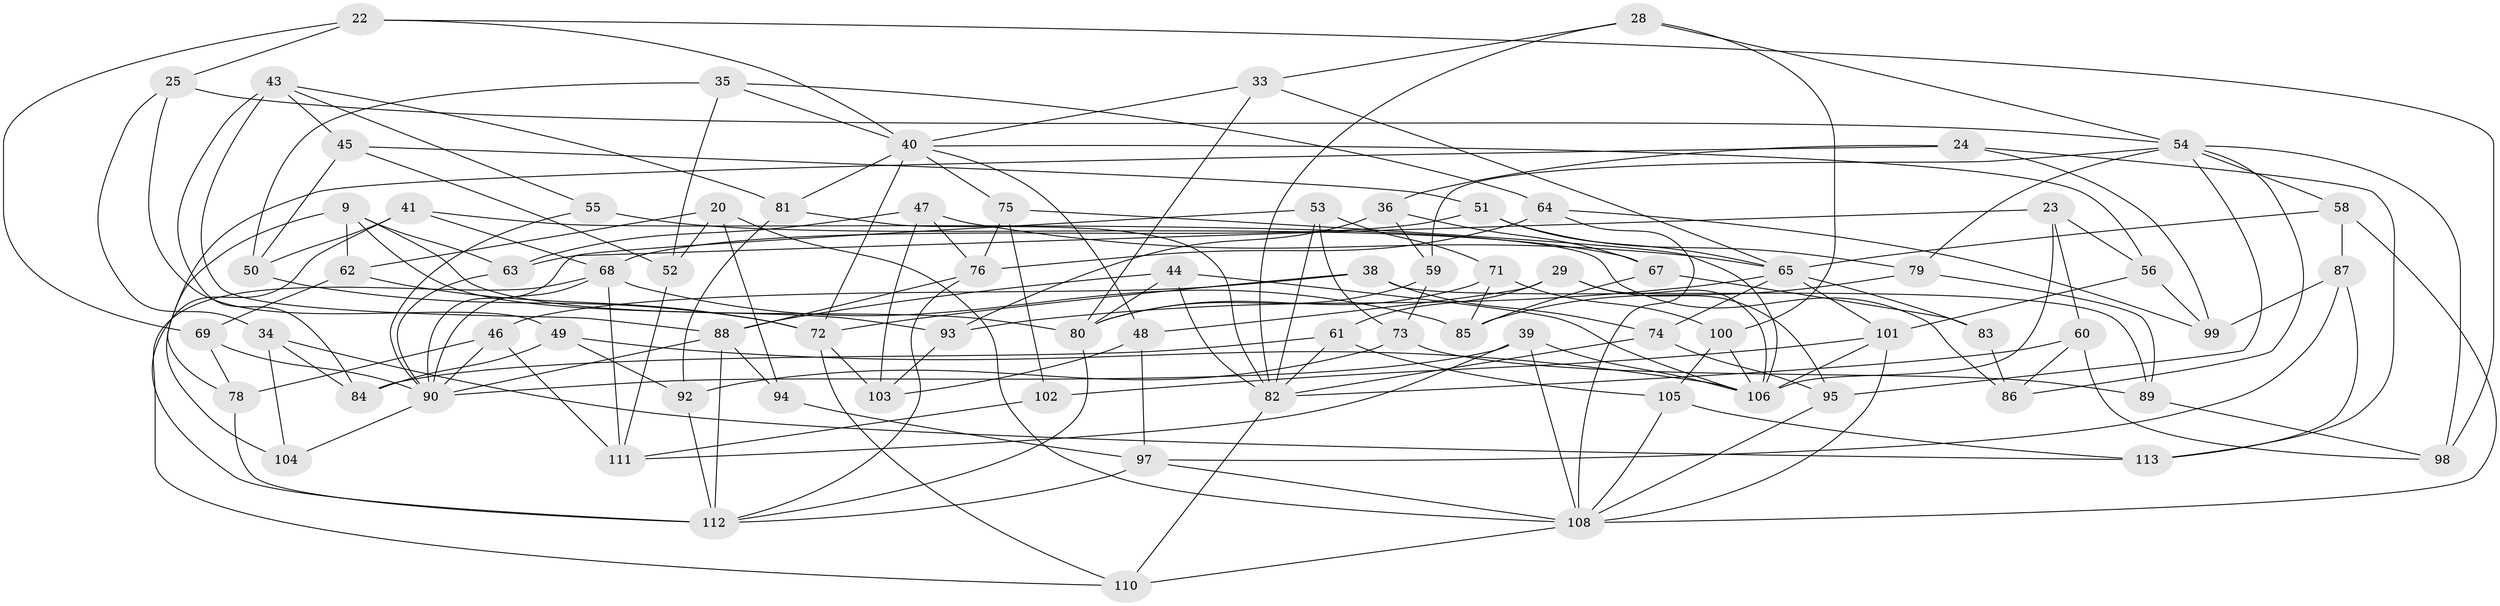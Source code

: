 // original degree distribution, {4: 1.0}
// Generated by graph-tools (version 1.1) at 2025/03/03/04/25 22:03:02]
// undirected, 79 vertices, 179 edges
graph export_dot {
graph [start="1"]
  node [color=gray90,style=filled];
  9 [super="+3"];
  20;
  22;
  23;
  24;
  25;
  28;
  29;
  33;
  34;
  35;
  36;
  38;
  39;
  40 [super="+8+26"];
  41 [super="+30"];
  43 [super="+31"];
  44;
  45;
  46;
  47;
  48;
  49;
  50;
  51;
  52;
  53;
  54 [super="+17"];
  55;
  56;
  58;
  59;
  60;
  61;
  62;
  63;
  64;
  65 [super="+5+42"];
  67 [super="+32"];
  68 [super="+27"];
  69;
  71;
  72 [super="+14"];
  73;
  74;
  75;
  76 [super="+70"];
  78;
  79;
  80 [super="+19"];
  81;
  82 [super="+21"];
  83;
  84;
  85;
  86;
  87;
  88 [super="+12+66"];
  89;
  90 [super="+16+57"];
  92;
  93;
  94;
  95;
  97 [super="+1"];
  98;
  99;
  100;
  101 [super="+37"];
  102;
  103;
  104;
  105;
  106 [super="+18+91"];
  108 [super="+96"];
  110 [super="+15"];
  111 [super="+109"];
  112 [super="+2+6+107"];
  113;
  9 -- 63;
  9 -- 104 [weight=2];
  9 -- 62;
  9 -- 80;
  9 -- 93;
  20 -- 94;
  20 -- 62;
  20 -- 52;
  20 -- 108;
  22 -- 25;
  22 -- 98;
  22 -- 69;
  22 -- 40;
  23 -- 63;
  23 -- 56;
  23 -- 60;
  23 -- 106;
  24 -- 99;
  24 -- 78;
  24 -- 113;
  24 -- 36;
  25 -- 34;
  25 -- 54;
  25 -- 49;
  28 -- 33;
  28 -- 100;
  28 -- 54;
  28 -- 82;
  29 -- 48;
  29 -- 61;
  29 -- 95;
  29 -- 106;
  33 -- 65;
  33 -- 40;
  33 -- 80;
  34 -- 84;
  34 -- 104;
  34 -- 113;
  35 -- 40;
  35 -- 50;
  35 -- 52;
  35 -- 64;
  36 -- 59;
  36 -- 93;
  36 -- 67;
  38 -- 46;
  38 -- 74;
  38 -- 89;
  38 -- 72;
  39 -- 90;
  39 -- 111;
  39 -- 108;
  39 -- 106;
  40 -- 56;
  40 -- 48;
  40 -- 81;
  40 -- 72;
  40 -- 75;
  41 -- 86;
  41 -- 112 [weight=3];
  41 -- 50;
  41 -- 68;
  43 -- 81;
  43 -- 55;
  43 -- 88 [weight=2];
  43 -- 84;
  43 -- 45;
  44 -- 80;
  44 -- 88;
  44 -- 82;
  44 -- 106;
  45 -- 51;
  45 -- 52;
  45 -- 50;
  46 -- 78;
  46 -- 111;
  46 -- 90;
  47 -- 63;
  47 -- 76;
  47 -- 103;
  47 -- 65;
  48 -- 103;
  48 -- 97;
  49 -- 106;
  49 -- 92;
  49 -- 84;
  50 -- 72;
  51 -- 65;
  51 -- 79;
  51 -- 68;
  52 -- 111;
  53 -- 73;
  53 -- 82;
  53 -- 71;
  53 -- 90;
  54 -- 98;
  54 -- 86;
  54 -- 58;
  54 -- 59;
  54 -- 95;
  54 -- 79;
  55 -- 67 [weight=2];
  55 -- 90;
  56 -- 101;
  56 -- 99;
  58 -- 87;
  58 -- 65;
  58 -- 108;
  59 -- 73;
  59 -- 80;
  60 -- 86;
  60 -- 98;
  60 -- 82;
  61 -- 84;
  61 -- 105;
  61 -- 82;
  62 -- 69;
  62 -- 72;
  63 -- 90;
  64 -- 76;
  64 -- 108;
  64 -- 99;
  65 -- 74;
  65 -- 101;
  65 -- 83;
  65 -- 93;
  67 -- 83 [weight=2];
  67 -- 85;
  68 -- 111 [weight=2];
  68 -- 85;
  68 -- 110 [weight=2];
  68 -- 90;
  69 -- 78;
  69 -- 90;
  71 -- 85;
  71 -- 100;
  71 -- 80;
  72 -- 110;
  72 -- 103;
  73 -- 92;
  73 -- 89;
  74 -- 82;
  74 -- 95;
  75 -- 102;
  75 -- 106;
  75 -- 76;
  76 -- 112 [weight=2];
  76 -- 88;
  78 -- 112;
  79 -- 89;
  79 -- 85;
  80 -- 112;
  81 -- 92;
  81 -- 82;
  82 -- 110;
  83 -- 86;
  87 -- 99;
  87 -- 113;
  87 -- 97;
  88 -- 94;
  88 -- 90 [weight=2];
  88 -- 112;
  89 -- 98;
  90 -- 104;
  92 -- 112;
  93 -- 103;
  94 -- 97 [weight=2];
  95 -- 108;
  97 -- 112;
  97 -- 108;
  100 -- 106;
  100 -- 105;
  101 -- 102 [weight=2];
  101 -- 108;
  101 -- 106;
  102 -- 111;
  105 -- 113;
  105 -- 108;
  108 -- 110 [weight=2];
}
